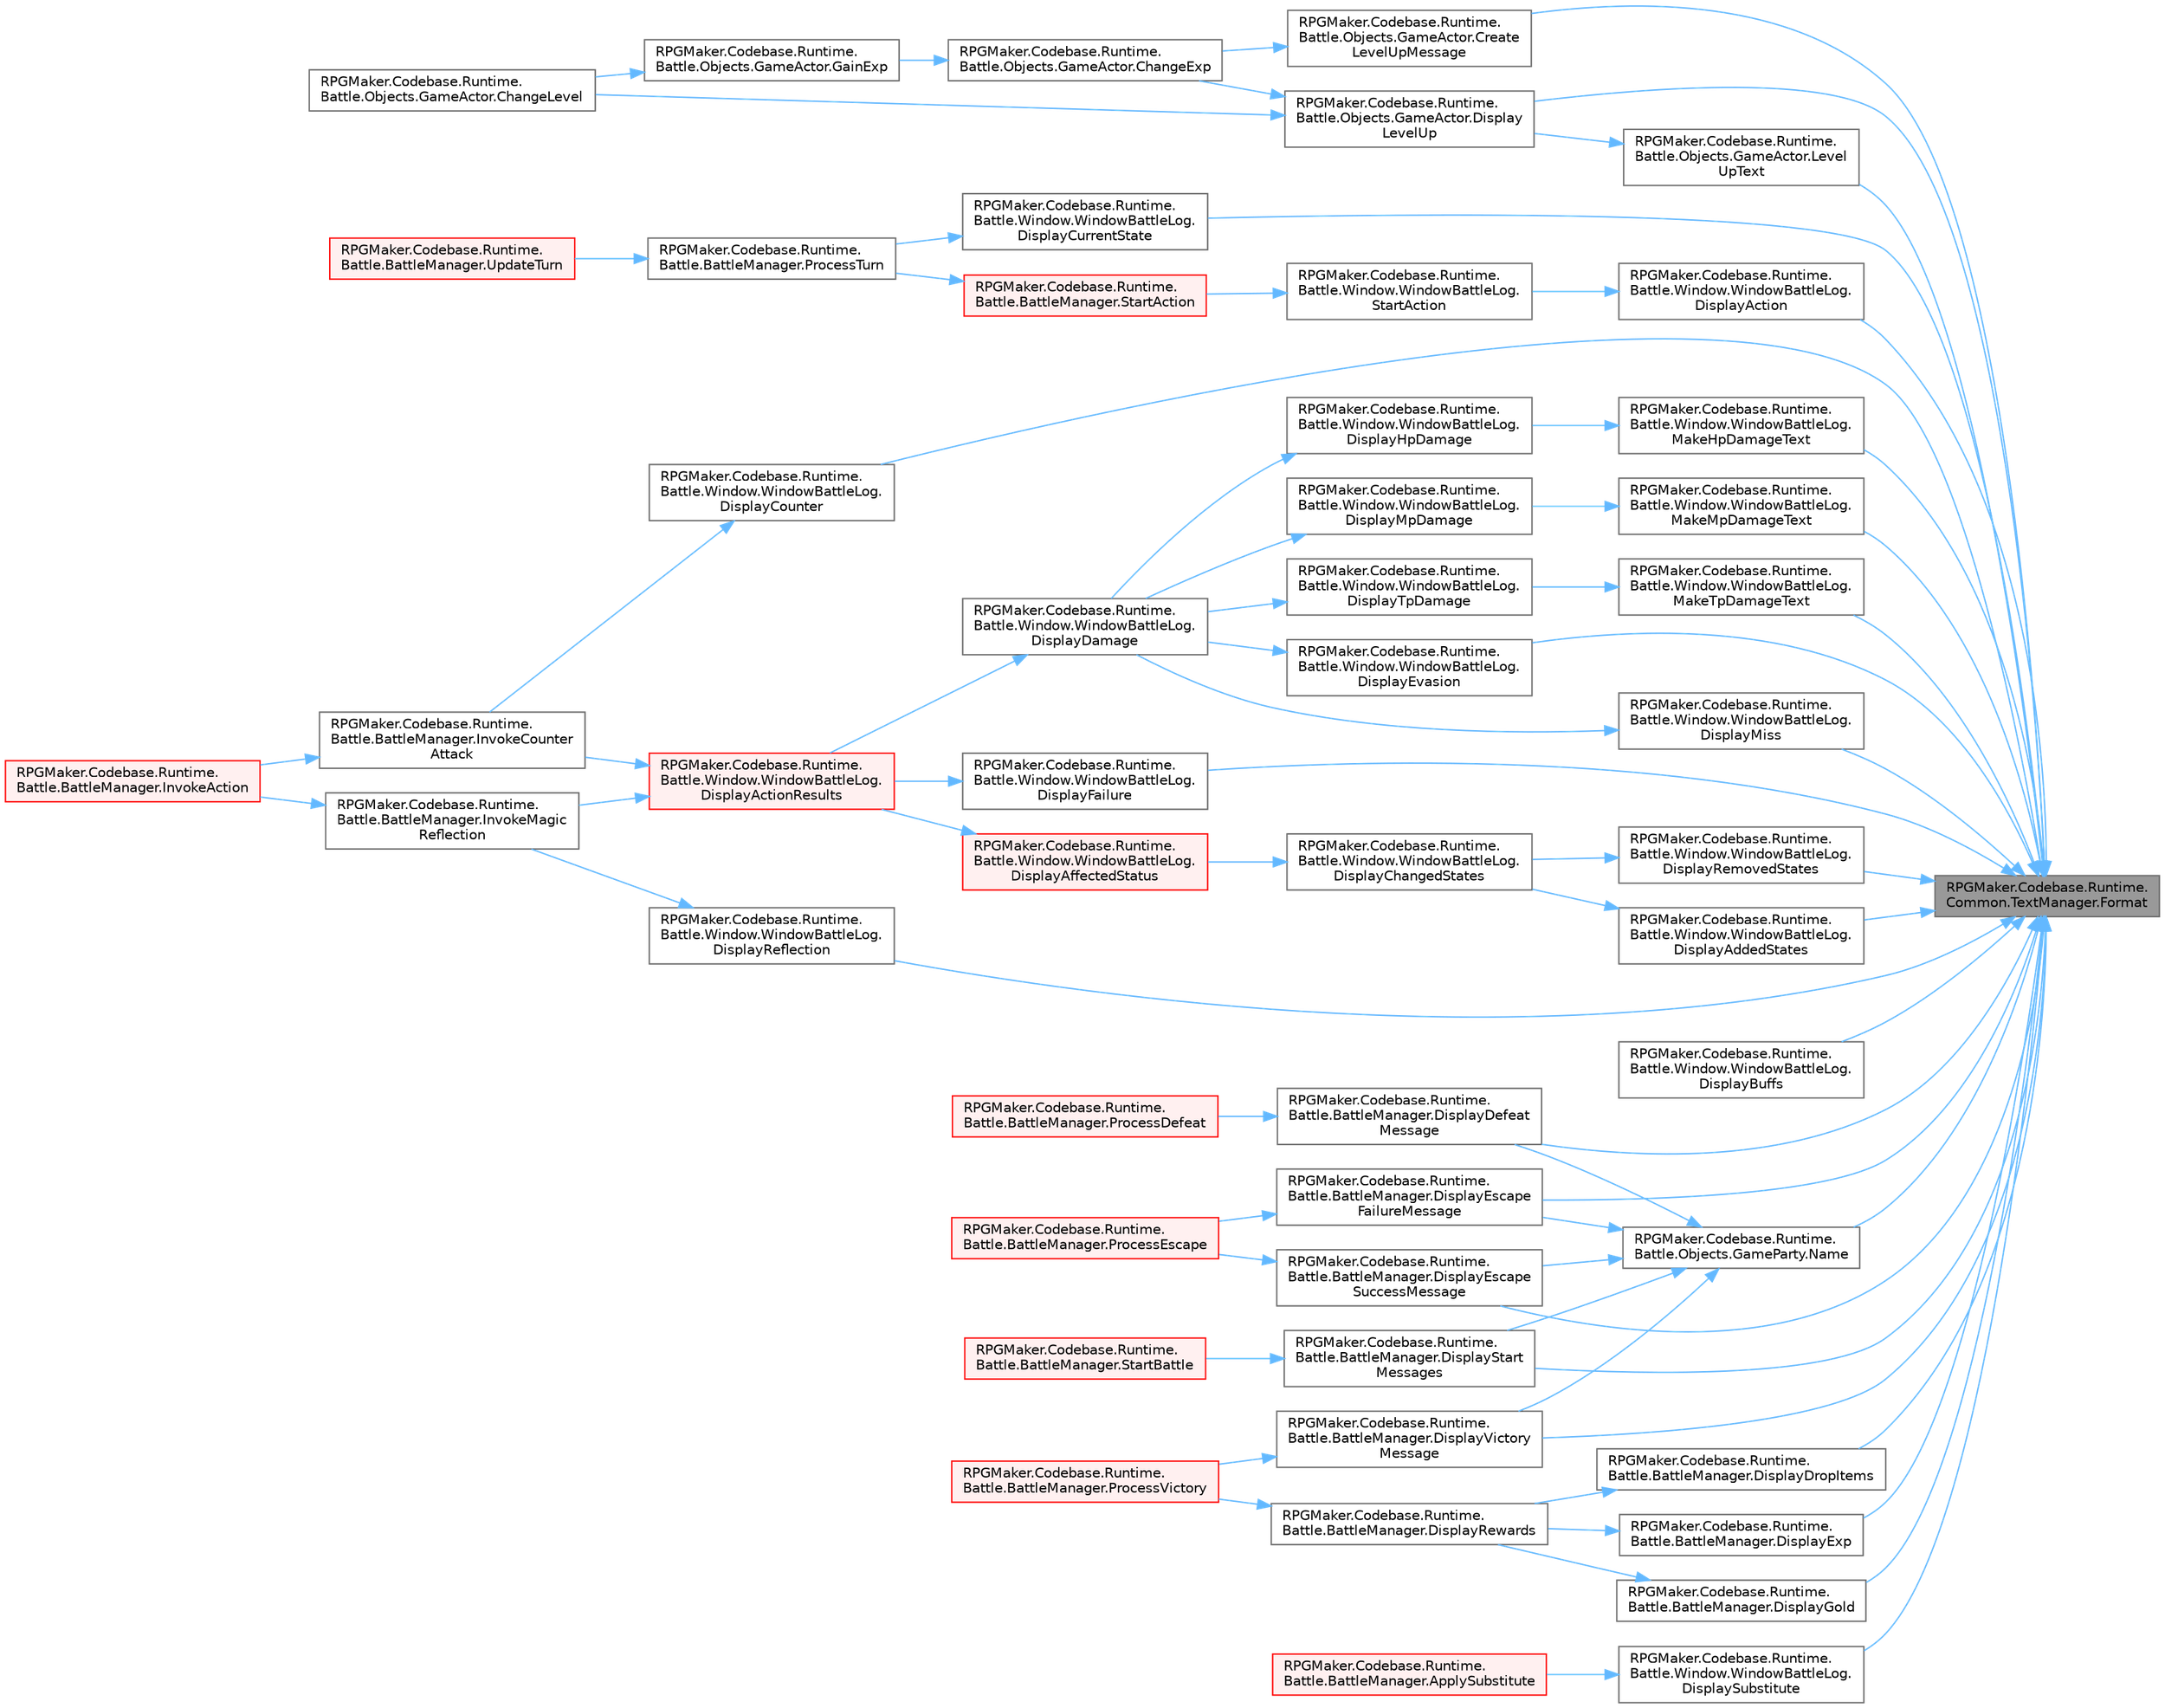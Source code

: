 digraph "RPGMaker.Codebase.Runtime.Common.TextManager.Format"
{
 // LATEX_PDF_SIZE
  bgcolor="transparent";
  edge [fontname=Helvetica,fontsize=10,labelfontname=Helvetica,labelfontsize=10];
  node [fontname=Helvetica,fontsize=10,shape=box,height=0.2,width=0.4];
  rankdir="RL";
  Node1 [id="Node000001",label="RPGMaker.Codebase.Runtime.\lCommon.TextManager.Format",height=0.2,width=0.4,color="gray40", fillcolor="grey60", style="filled", fontcolor="black",tooltip=" "];
  Node1 -> Node2 [id="edge1_Node000001_Node000002",dir="back",color="steelblue1",style="solid",tooltip=" "];
  Node2 [id="Node000002",label="RPGMaker.Codebase.Runtime.\lBattle.Objects.GameActor.Create\lLevelUpMessage",height=0.2,width=0.4,color="grey40", fillcolor="white", style="filled",URL="$db/dfc/class_r_p_g_maker_1_1_codebase_1_1_runtime_1_1_battle_1_1_objects_1_1_game_actor.html#a0957b5d6bc654c73f092734220230af8",tooltip="😁 [Uniteで追加されたメソッド]"];
  Node2 -> Node3 [id="edge2_Node000002_Node000003",dir="back",color="steelblue1",style="solid",tooltip=" "];
  Node3 [id="Node000003",label="RPGMaker.Codebase.Runtime.\lBattle.Objects.GameActor.ChangeExp",height=0.2,width=0.4,color="grey40", fillcolor="white", style="filled",URL="$db/dfc/class_r_p_g_maker_1_1_codebase_1_1_runtime_1_1_battle_1_1_objects_1_1_game_actor.html#a700ae58c5077b967dac66f1e08724008",tooltip="😁 経験値を加え、必要ならレベルアップ処理を行う"];
  Node3 -> Node4 [id="edge3_Node000003_Node000004",dir="back",color="steelblue1",style="solid",tooltip=" "];
  Node4 [id="Node000004",label="RPGMaker.Codebase.Runtime.\lBattle.Objects.GameActor.GainExp",height=0.2,width=0.4,color="grey40", fillcolor="white", style="filled",URL="$db/dfc/class_r_p_g_maker_1_1_codebase_1_1_runtime_1_1_battle_1_1_objects_1_1_game_actor.html#af1b0001a4d86c7c444da5e631990cc40",tooltip="😁 経験値取得処理"];
  Node4 -> Node5 [id="edge4_Node000004_Node000005",dir="back",color="steelblue1",style="solid",tooltip=" "];
  Node5 [id="Node000005",label="RPGMaker.Codebase.Runtime.\lBattle.Objects.GameActor.ChangeLevel",height=0.2,width=0.4,color="grey40", fillcolor="white", style="filled",URL="$db/dfc/class_r_p_g_maker_1_1_codebase_1_1_runtime_1_1_battle_1_1_objects_1_1_game_actor.html#a464a3c706d9eda7e7498f7a30d5e35c4",tooltip="😁 指定レベルに変更する"];
  Node1 -> Node6 [id="edge5_Node000001_Node000006",dir="back",color="steelblue1",style="solid",tooltip=" "];
  Node6 [id="Node000006",label="RPGMaker.Codebase.Runtime.\lBattle.Window.WindowBattleLog.\lDisplayAction",height=0.2,width=0.4,color="grey40", fillcolor="white", style="filled",URL="$d9/ded/class_r_p_g_maker_1_1_codebase_1_1_runtime_1_1_battle_1_1_window_1_1_window_battle_log.html#a10bf343b39b1e421716106cf289ef0d7",tooltip="😁 指定された行動( [スキル][アイテム]の使用 )を表示"];
  Node6 -> Node7 [id="edge6_Node000006_Node000007",dir="back",color="steelblue1",style="solid",tooltip=" "];
  Node7 [id="Node000007",label="RPGMaker.Codebase.Runtime.\lBattle.Window.WindowBattleLog.\lStartAction",height=0.2,width=0.4,color="grey40", fillcolor="white", style="filled",URL="$d9/ded/class_r_p_g_maker_1_1_codebase_1_1_runtime_1_1_battle_1_1_window_1_1_window_battle_log.html#ae73efc13c80e664d1f3e78f0402fdc26",tooltip="😁 行動の開始"];
  Node7 -> Node8 [id="edge7_Node000007_Node000008",dir="back",color="steelblue1",style="solid",tooltip=" "];
  Node8 [id="Node000008",label="RPGMaker.Codebase.Runtime.\lBattle.BattleManager.StartAction",height=0.2,width=0.4,color="red", fillcolor="#FFF0F0", style="filled",URL="$d3/d0c/class_r_p_g_maker_1_1_codebase_1_1_runtime_1_1_battle_1_1_battle_manager.html#abc5245ecc7cc228c39cc09d68856240d",tooltip="😁 アクション開始"];
  Node8 -> Node16 [id="edge8_Node000008_Node000016",dir="back",color="steelblue1",style="solid",tooltip=" "];
  Node16 [id="Node000016",label="RPGMaker.Codebase.Runtime.\lBattle.BattleManager.ProcessTurn",height=0.2,width=0.4,color="grey40", fillcolor="white", style="filled",URL="$d3/d0c/class_r_p_g_maker_1_1_codebase_1_1_runtime_1_1_battle_1_1_battle_manager.html#a2542f4b9c2a2f2c223a68bd230ab5374",tooltip="😁 ターン継続処理"];
  Node16 -> Node17 [id="edge9_Node000016_Node000017",dir="back",color="steelblue1",style="solid",tooltip=" "];
  Node17 [id="Node000017",label="RPGMaker.Codebase.Runtime.\lBattle.BattleManager.UpdateTurn",height=0.2,width=0.4,color="red", fillcolor="#FFF0F0", style="filled",URL="$d3/d0c/class_r_p_g_maker_1_1_codebase_1_1_runtime_1_1_battle_1_1_battle_manager.html#aa394caa485e94736c2113a2c94f72631",tooltip="😁 ターンのアップデート"];
  Node1 -> Node18 [id="edge10_Node000001_Node000018",dir="back",color="steelblue1",style="solid",tooltip=" "];
  Node18 [id="Node000018",label="RPGMaker.Codebase.Runtime.\lBattle.Window.WindowBattleLog.\lDisplayAddedStates",height=0.2,width=0.4,color="grey40", fillcolor="white", style="filled",URL="$d9/ded/class_r_p_g_maker_1_1_codebase_1_1_runtime_1_1_battle_1_1_window_1_1_window_battle_log.html#a1892f9b37dca453e1536cee38aa0c817",tooltip="😁 追加されたステートを表示"];
  Node18 -> Node19 [id="edge11_Node000018_Node000019",dir="back",color="steelblue1",style="solid",tooltip=" "];
  Node19 [id="Node000019",label="RPGMaker.Codebase.Runtime.\lBattle.Window.WindowBattleLog.\lDisplayChangedStates",height=0.2,width=0.4,color="grey40", fillcolor="white", style="filled",URL="$d9/ded/class_r_p_g_maker_1_1_codebase_1_1_runtime_1_1_battle_1_1_window_1_1_window_battle_log.html#a40b394bbdae0bf85ca1ed7d623ae7444",tooltip="😁 ステートの変化を表示"];
  Node19 -> Node20 [id="edge12_Node000019_Node000020",dir="back",color="steelblue1",style="solid",tooltip=" "];
  Node20 [id="Node000020",label="RPGMaker.Codebase.Runtime.\lBattle.Window.WindowBattleLog.\lDisplayAffectedStatus",height=0.2,width=0.4,color="red", fillcolor="#FFF0F0", style="filled",URL="$d9/ded/class_r_p_g_maker_1_1_codebase_1_1_runtime_1_1_battle_1_1_window_1_1_window_battle_log.html#ac7bd22053583ffffe3dc17a808e6d3e8",tooltip="😁 能力値変化を表示"];
  Node20 -> Node21 [id="edge13_Node000020_Node000021",dir="back",color="steelblue1",style="solid",tooltip=" "];
  Node21 [id="Node000021",label="RPGMaker.Codebase.Runtime.\lBattle.Window.WindowBattleLog.\lDisplayActionResults",height=0.2,width=0.4,color="red", fillcolor="#FFF0F0", style="filled",URL="$d9/ded/class_r_p_g_maker_1_1_codebase_1_1_runtime_1_1_battle_1_1_window_1_1_window_battle_log.html#ab246a22877ff89da0618ce6b9af9135e",tooltip="😁 行動結果を表示"];
  Node21 -> Node24 [id="edge14_Node000021_Node000024",dir="back",color="steelblue1",style="solid",tooltip=" "];
  Node24 [id="Node000024",label="RPGMaker.Codebase.Runtime.\lBattle.BattleManager.InvokeCounter\lAttack",height=0.2,width=0.4,color="grey40", fillcolor="white", style="filled",URL="$d3/d0c/class_r_p_g_maker_1_1_codebase_1_1_runtime_1_1_battle_1_1_battle_manager.html#aa5e71d48a02fd25c7b1ca22dd8bc51f3",tooltip="😁 指定対象が指定目標に対しての反撃アクションを起動する"];
  Node24 -> Node25 [id="edge15_Node000024_Node000025",dir="back",color="steelblue1",style="solid",tooltip=" "];
  Node25 [id="Node000025",label="RPGMaker.Codebase.Runtime.\lBattle.BattleManager.InvokeAction",height=0.2,width=0.4,color="red", fillcolor="#FFF0F0", style="filled",URL="$d3/d0c/class_r_p_g_maker_1_1_codebase_1_1_runtime_1_1_battle_1_1_battle_manager.html#a95f3c0da75e16c8679e47a5d11c0f9d6",tooltip="😁 指定対象が指定目標に対してのアクションを起動する"];
  Node21 -> Node26 [id="edge16_Node000021_Node000026",dir="back",color="steelblue1",style="solid",tooltip=" "];
  Node26 [id="Node000026",label="RPGMaker.Codebase.Runtime.\lBattle.BattleManager.InvokeMagic\lReflection",height=0.2,width=0.4,color="grey40", fillcolor="white", style="filled",URL="$d3/d0c/class_r_p_g_maker_1_1_codebase_1_1_runtime_1_1_battle_1_1_battle_manager.html#a44fa0b5be0eb1e4ef8ddb382c1954835",tooltip="😁 指定対象が指定目標に対しての魔法反射アクションを起動する"];
  Node26 -> Node25 [id="edge17_Node000026_Node000025",dir="back",color="steelblue1",style="solid",tooltip=" "];
  Node1 -> Node30 [id="edge18_Node000001_Node000030",dir="back",color="steelblue1",style="solid",tooltip=" "];
  Node30 [id="Node000030",label="RPGMaker.Codebase.Runtime.\lBattle.Window.WindowBattleLog.\lDisplayBuffs",height=0.2,width=0.4,color="grey40", fillcolor="white", style="filled",URL="$d9/ded/class_r_p_g_maker_1_1_codebase_1_1_runtime_1_1_battle_1_1_window_1_1_window_battle_log.html#a3c145b5338377893c59403520e4f3089",tooltip="😁 バフ表示"];
  Node1 -> Node31 [id="edge19_Node000001_Node000031",dir="back",color="steelblue1",style="solid",tooltip=" "];
  Node31 [id="Node000031",label="RPGMaker.Codebase.Runtime.\lBattle.Window.WindowBattleLog.\lDisplayCounter",height=0.2,width=0.4,color="grey40", fillcolor="white", style="filled",URL="$d9/ded/class_r_p_g_maker_1_1_codebase_1_1_runtime_1_1_battle_1_1_window_1_1_window_battle_log.html#aa376d393f6db742fc866bde9339cecf6",tooltip="😁 カウンター攻撃を表示"];
  Node31 -> Node24 [id="edge20_Node000031_Node000024",dir="back",color="steelblue1",style="solid",tooltip=" "];
  Node1 -> Node32 [id="edge21_Node000001_Node000032",dir="back",color="steelblue1",style="solid",tooltip=" "];
  Node32 [id="Node000032",label="RPGMaker.Codebase.Runtime.\lBattle.Window.WindowBattleLog.\lDisplayCurrentState",height=0.2,width=0.4,color="grey40", fillcolor="white", style="filled",URL="$d9/ded/class_r_p_g_maker_1_1_codebase_1_1_runtime_1_1_battle_1_1_window_1_1_window_battle_log.html#a792f3792a182a78120a1e4465bf961b4",tooltip="😁 現在のステートを表示"];
  Node32 -> Node16 [id="edge22_Node000032_Node000016",dir="back",color="steelblue1",style="solid",tooltip=" "];
  Node1 -> Node33 [id="edge23_Node000001_Node000033",dir="back",color="steelblue1",style="solid",tooltip=" "];
  Node33 [id="Node000033",label="RPGMaker.Codebase.Runtime.\lBattle.BattleManager.DisplayDefeat\lMessage",height=0.2,width=0.4,color="grey40", fillcolor="white", style="filled",URL="$d3/d0c/class_r_p_g_maker_1_1_codebase_1_1_runtime_1_1_battle_1_1_battle_manager.html#a3ed9f2746cd4744e9dd5f2c95e343e6e",tooltip="😁 [敗北]メッセージを表示"];
  Node33 -> Node34 [id="edge24_Node000033_Node000034",dir="back",color="steelblue1",style="solid",tooltip=" "];
  Node34 [id="Node000034",label="RPGMaker.Codebase.Runtime.\lBattle.BattleManager.ProcessDefeat",height=0.2,width=0.4,color="red", fillcolor="#FFF0F0", style="filled",URL="$d3/d0c/class_r_p_g_maker_1_1_codebase_1_1_runtime_1_1_battle_1_1_battle_manager.html#ab7d517d19ac44790fa3fe4109887adc9",tooltip="😁 敗北処理"];
  Node1 -> Node37 [id="edge25_Node000001_Node000037",dir="back",color="steelblue1",style="solid",tooltip=" "];
  Node37 [id="Node000037",label="RPGMaker.Codebase.Runtime.\lBattle.BattleManager.DisplayDropItems",height=0.2,width=0.4,color="grey40", fillcolor="white", style="filled",URL="$d3/d0c/class_r_p_g_maker_1_1_codebase_1_1_runtime_1_1_battle_1_1_battle_manager.html#ae00ddfbd9e34363f8935582d70f00ec3",tooltip="😁 [アイテム獲得]メッセージを表示"];
  Node37 -> Node38 [id="edge26_Node000037_Node000038",dir="back",color="steelblue1",style="solid",tooltip=" "];
  Node38 [id="Node000038",label="RPGMaker.Codebase.Runtime.\lBattle.BattleManager.DisplayRewards",height=0.2,width=0.4,color="grey40", fillcolor="white", style="filled",URL="$d3/d0c/class_r_p_g_maker_1_1_codebase_1_1_runtime_1_1_battle_1_1_battle_manager.html#a0b52a11a196ebfced24c9040f0649b8d",tooltip="😁 報酬(経験値・お金・アイテム)メッセージを表示"];
  Node38 -> Node39 [id="edge27_Node000038_Node000039",dir="back",color="steelblue1",style="solid",tooltip=" "];
  Node39 [id="Node000039",label="RPGMaker.Codebase.Runtime.\lBattle.BattleManager.ProcessVictory",height=0.2,width=0.4,color="red", fillcolor="#FFF0F0", style="filled",URL="$d3/d0c/class_r_p_g_maker_1_1_codebase_1_1_runtime_1_1_battle_1_1_battle_manager.html#a10d228bcabfa660dda1837b88cf139f9",tooltip="😁 勝利処理"];
  Node1 -> Node40 [id="edge28_Node000001_Node000040",dir="back",color="steelblue1",style="solid",tooltip=" "];
  Node40 [id="Node000040",label="RPGMaker.Codebase.Runtime.\lBattle.BattleManager.DisplayEscape\lFailureMessage",height=0.2,width=0.4,color="grey40", fillcolor="white", style="filled",URL="$d3/d0c/class_r_p_g_maker_1_1_codebase_1_1_runtime_1_1_battle_1_1_battle_manager.html#ab2127edfd9ca51fd6628471ad7641d38",tooltip="😁 [逃走失敗]メッセージを表示"];
  Node40 -> Node41 [id="edge29_Node000040_Node000041",dir="back",color="steelblue1",style="solid",tooltip=" "];
  Node41 [id="Node000041",label="RPGMaker.Codebase.Runtime.\lBattle.BattleManager.ProcessEscape",height=0.2,width=0.4,color="red", fillcolor="#FFF0F0", style="filled",URL="$d3/d0c/class_r_p_g_maker_1_1_codebase_1_1_runtime_1_1_battle_1_1_battle_manager.html#a038e353195b544c8608e572e8a12cc40",tooltip="😁 逃走処理を行い、逃走が成功したか返す"];
  Node1 -> Node46 [id="edge30_Node000001_Node000046",dir="back",color="steelblue1",style="solid",tooltip=" "];
  Node46 [id="Node000046",label="RPGMaker.Codebase.Runtime.\lBattle.BattleManager.DisplayEscape\lSuccessMessage",height=0.2,width=0.4,color="grey40", fillcolor="white", style="filled",URL="$d3/d0c/class_r_p_g_maker_1_1_codebase_1_1_runtime_1_1_battle_1_1_battle_manager.html#ab554a64eac9ffa059993976cb7fb9d42",tooltip="😁 [逃走成功]メッセージを表示"];
  Node46 -> Node41 [id="edge31_Node000046_Node000041",dir="back",color="steelblue1",style="solid",tooltip=" "];
  Node1 -> Node47 [id="edge32_Node000001_Node000047",dir="back",color="steelblue1",style="solid",tooltip=" "];
  Node47 [id="Node000047",label="RPGMaker.Codebase.Runtime.\lBattle.Window.WindowBattleLog.\lDisplayEvasion",height=0.2,width=0.4,color="grey40", fillcolor="white", style="filled",URL="$d9/ded/class_r_p_g_maker_1_1_codebase_1_1_runtime_1_1_battle_1_1_window_1_1_window_battle_log.html#adc4b58bb53ad6e1ed8d39dfdb2793848",tooltip="😁 回避を表示"];
  Node47 -> Node48 [id="edge33_Node000047_Node000048",dir="back",color="steelblue1",style="solid",tooltip=" "];
  Node48 [id="Node000048",label="RPGMaker.Codebase.Runtime.\lBattle.Window.WindowBattleLog.\lDisplayDamage",height=0.2,width=0.4,color="grey40", fillcolor="white", style="filled",URL="$d9/ded/class_r_p_g_maker_1_1_codebase_1_1_runtime_1_1_battle_1_1_window_1_1_window_battle_log.html#abf115ed20be7d209c4c29e677ed0ee8b",tooltip="😁 ダメージ表示"];
  Node48 -> Node21 [id="edge34_Node000048_Node000021",dir="back",color="steelblue1",style="solid",tooltip=" "];
  Node1 -> Node49 [id="edge35_Node000001_Node000049",dir="back",color="steelblue1",style="solid",tooltip=" "];
  Node49 [id="Node000049",label="RPGMaker.Codebase.Runtime.\lBattle.BattleManager.DisplayExp",height=0.2,width=0.4,color="grey40", fillcolor="white", style="filled",URL="$d3/d0c/class_r_p_g_maker_1_1_codebase_1_1_runtime_1_1_battle_1_1_battle_manager.html#a24b7d633a99de14c50426e6b26b3a708",tooltip="😁 [経験値獲得]メッセージを表示"];
  Node49 -> Node38 [id="edge36_Node000049_Node000038",dir="back",color="steelblue1",style="solid",tooltip=" "];
  Node1 -> Node50 [id="edge37_Node000001_Node000050",dir="back",color="steelblue1",style="solid",tooltip=" "];
  Node50 [id="Node000050",label="RPGMaker.Codebase.Runtime.\lBattle.Window.WindowBattleLog.\lDisplayFailure",height=0.2,width=0.4,color="grey40", fillcolor="white", style="filled",URL="$d9/ded/class_r_p_g_maker_1_1_codebase_1_1_runtime_1_1_battle_1_1_window_1_1_window_battle_log.html#a55b4dcabe09b1d54057da4da1f27b838",tooltip="😁 行動失敗を表示"];
  Node50 -> Node21 [id="edge38_Node000050_Node000021",dir="back",color="steelblue1",style="solid",tooltip=" "];
  Node1 -> Node51 [id="edge39_Node000001_Node000051",dir="back",color="steelblue1",style="solid",tooltip=" "];
  Node51 [id="Node000051",label="RPGMaker.Codebase.Runtime.\lBattle.BattleManager.DisplayGold",height=0.2,width=0.4,color="grey40", fillcolor="white", style="filled",URL="$d3/d0c/class_r_p_g_maker_1_1_codebase_1_1_runtime_1_1_battle_1_1_battle_manager.html#a0bcb9c1ac3f07b190cdffba6b8a4aa3b",tooltip="😁 [お金獲得]メッセージを表示"];
  Node51 -> Node38 [id="edge40_Node000051_Node000038",dir="back",color="steelblue1",style="solid",tooltip=" "];
  Node1 -> Node52 [id="edge41_Node000001_Node000052",dir="back",color="steelblue1",style="solid",tooltip=" "];
  Node52 [id="Node000052",label="RPGMaker.Codebase.Runtime.\lBattle.Objects.GameActor.Display\lLevelUp",height=0.2,width=0.4,color="grey40", fillcolor="white", style="filled",URL="$db/dfc/class_r_p_g_maker_1_1_codebase_1_1_runtime_1_1_battle_1_1_objects_1_1_game_actor.html#acbc04d15e0825744a9e79ef6c40da93e",tooltip="😁 レベルアップの表示"];
  Node52 -> Node3 [id="edge42_Node000052_Node000003",dir="back",color="steelblue1",style="solid",tooltip=" "];
  Node52 -> Node5 [id="edge43_Node000052_Node000005",dir="back",color="steelblue1",style="solid",tooltip=" "];
  Node1 -> Node53 [id="edge44_Node000001_Node000053",dir="back",color="steelblue1",style="solid",tooltip=" "];
  Node53 [id="Node000053",label="RPGMaker.Codebase.Runtime.\lBattle.Window.WindowBattleLog.\lDisplayMiss",height=0.2,width=0.4,color="grey40", fillcolor="white", style="filled",URL="$d9/ded/class_r_p_g_maker_1_1_codebase_1_1_runtime_1_1_battle_1_1_window_1_1_window_battle_log.html#aedf28322d31b0a6b31d5b85ecae93a76",tooltip="😁 攻撃の失敗を表示"];
  Node53 -> Node48 [id="edge45_Node000053_Node000048",dir="back",color="steelblue1",style="solid",tooltip=" "];
  Node1 -> Node54 [id="edge46_Node000001_Node000054",dir="back",color="steelblue1",style="solid",tooltip=" "];
  Node54 [id="Node000054",label="RPGMaker.Codebase.Runtime.\lBattle.Window.WindowBattleLog.\lDisplayReflection",height=0.2,width=0.4,color="grey40", fillcolor="white", style="filled",URL="$d9/ded/class_r_p_g_maker_1_1_codebase_1_1_runtime_1_1_battle_1_1_window_1_1_window_battle_log.html#abd3ba598601d98f56a096b29d28af429",tooltip="😁 反射を表示"];
  Node54 -> Node26 [id="edge47_Node000054_Node000026",dir="back",color="steelblue1",style="solid",tooltip=" "];
  Node1 -> Node55 [id="edge48_Node000001_Node000055",dir="back",color="steelblue1",style="solid",tooltip=" "];
  Node55 [id="Node000055",label="RPGMaker.Codebase.Runtime.\lBattle.Window.WindowBattleLog.\lDisplayRemovedStates",height=0.2,width=0.4,color="grey40", fillcolor="white", style="filled",URL="$d9/ded/class_r_p_g_maker_1_1_codebase_1_1_runtime_1_1_battle_1_1_window_1_1_window_battle_log.html#a0638e6ce860374c4f1e6c0d11714f8d6",tooltip="😁 ステートが外れたことを表示"];
  Node55 -> Node19 [id="edge49_Node000055_Node000019",dir="back",color="steelblue1",style="solid",tooltip=" "];
  Node1 -> Node56 [id="edge50_Node000001_Node000056",dir="back",color="steelblue1",style="solid",tooltip=" "];
  Node56 [id="Node000056",label="RPGMaker.Codebase.Runtime.\lBattle.BattleManager.DisplayStart\lMessages",height=0.2,width=0.4,color="grey40", fillcolor="white", style="filled",URL="$d3/d0c/class_r_p_g_maker_1_1_codebase_1_1_runtime_1_1_battle_1_1_battle_manager.html#a54b908b95809651df2167e908c6fd026",tooltip="😁 [出現]メッセージを表示"];
  Node56 -> Node57 [id="edge51_Node000056_Node000057",dir="back",color="steelblue1",style="solid",tooltip=" "];
  Node57 [id="Node000057",label="RPGMaker.Codebase.Runtime.\lBattle.BattleManager.StartBattle",height=0.2,width=0.4,color="red", fillcolor="#FFF0F0", style="filled",URL="$d3/d0c/class_r_p_g_maker_1_1_codebase_1_1_runtime_1_1_battle_1_1_battle_manager.html#a229709f8943369d529f47e3ebf1b8b49",tooltip="😁 戦闘開始"];
  Node1 -> Node58 [id="edge52_Node000001_Node000058",dir="back",color="steelblue1",style="solid",tooltip=" "];
  Node58 [id="Node000058",label="RPGMaker.Codebase.Runtime.\lBattle.Window.WindowBattleLog.\lDisplaySubstitute",height=0.2,width=0.4,color="grey40", fillcolor="white", style="filled",URL="$d9/ded/class_r_p_g_maker_1_1_codebase_1_1_runtime_1_1_battle_1_1_window_1_1_window_battle_log.html#adf2bd7970343a0711746e18cf1d94435",tooltip="😁 [かばう]行動を表示"];
  Node58 -> Node59 [id="edge53_Node000058_Node000059",dir="back",color="steelblue1",style="solid",tooltip=" "];
  Node59 [id="Node000059",label="RPGMaker.Codebase.Runtime.\lBattle.BattleManager.ApplySubstitute",height=0.2,width=0.4,color="red", fillcolor="#FFF0F0", style="filled",URL="$d3/d0c/class_r_p_g_maker_1_1_codebase_1_1_runtime_1_1_battle_1_1_battle_manager.html#af4e4839300137c597bddc0c87bbde721",tooltip="😁 対象が死んでいるなどしたら、代わりを選んで返す。 問題なければ、対象をそのまま返す"];
  Node1 -> Node60 [id="edge54_Node000001_Node000060",dir="back",color="steelblue1",style="solid",tooltip=" "];
  Node60 [id="Node000060",label="RPGMaker.Codebase.Runtime.\lBattle.BattleManager.DisplayVictory\lMessage",height=0.2,width=0.4,color="grey40", fillcolor="white", style="filled",URL="$d3/d0c/class_r_p_g_maker_1_1_codebase_1_1_runtime_1_1_battle_1_1_battle_manager.html#a349ea5677abcbc27c76e88d9f8c44012",tooltip="😁 [勝利]メッセージを表示"];
  Node60 -> Node39 [id="edge55_Node000060_Node000039",dir="back",color="steelblue1",style="solid",tooltip=" "];
  Node1 -> Node61 [id="edge56_Node000001_Node000061",dir="back",color="steelblue1",style="solid",tooltip=" "];
  Node61 [id="Node000061",label="RPGMaker.Codebase.Runtime.\lBattle.Objects.GameActor.Level\lUpText",height=0.2,width=0.4,color="grey40", fillcolor="white", style="filled",URL="$db/dfc/class_r_p_g_maker_1_1_codebase_1_1_runtime_1_1_battle_1_1_objects_1_1_game_actor.html#a57a2d3a9b264758d6c53124987efdffa",tooltip="😁 [Uniteで追加されたメソッド]"];
  Node61 -> Node52 [id="edge57_Node000061_Node000052",dir="back",color="steelblue1",style="solid",tooltip=" "];
  Node1 -> Node62 [id="edge58_Node000001_Node000062",dir="back",color="steelblue1",style="solid",tooltip=" "];
  Node62 [id="Node000062",label="RPGMaker.Codebase.Runtime.\lBattle.Window.WindowBattleLog.\lMakeHpDamageText",height=0.2,width=0.4,color="grey40", fillcolor="white", style="filled",URL="$d9/ded/class_r_p_g_maker_1_1_codebase_1_1_runtime_1_1_battle_1_1_window_1_1_window_battle_log.html#afc5ac451ed8f152ec218f592e51d5394",tooltip="😁 HPへのダメージのメッセージを生成"];
  Node62 -> Node63 [id="edge59_Node000062_Node000063",dir="back",color="steelblue1",style="solid",tooltip=" "];
  Node63 [id="Node000063",label="RPGMaker.Codebase.Runtime.\lBattle.Window.WindowBattleLog.\lDisplayHpDamage",height=0.2,width=0.4,color="grey40", fillcolor="white", style="filled",URL="$d9/ded/class_r_p_g_maker_1_1_codebase_1_1_runtime_1_1_battle_1_1_window_1_1_window_battle_log.html#aa86e662541d42ced737d1d6324f7815d",tooltip="😁 HPへのダメージを表示"];
  Node63 -> Node48 [id="edge60_Node000063_Node000048",dir="back",color="steelblue1",style="solid",tooltip=" "];
  Node1 -> Node64 [id="edge61_Node000001_Node000064",dir="back",color="steelblue1",style="solid",tooltip=" "];
  Node64 [id="Node000064",label="RPGMaker.Codebase.Runtime.\lBattle.Window.WindowBattleLog.\lMakeMpDamageText",height=0.2,width=0.4,color="grey40", fillcolor="white", style="filled",URL="$d9/ded/class_r_p_g_maker_1_1_codebase_1_1_runtime_1_1_battle_1_1_window_1_1_window_battle_log.html#aa1e29dfddd42b3b236c3802adfe9727f",tooltip="😁 MPへのダメージのメッセージを生成"];
  Node64 -> Node65 [id="edge62_Node000064_Node000065",dir="back",color="steelblue1",style="solid",tooltip=" "];
  Node65 [id="Node000065",label="RPGMaker.Codebase.Runtime.\lBattle.Window.WindowBattleLog.\lDisplayMpDamage",height=0.2,width=0.4,color="grey40", fillcolor="white", style="filled",URL="$d9/ded/class_r_p_g_maker_1_1_codebase_1_1_runtime_1_1_battle_1_1_window_1_1_window_battle_log.html#a16e23966974ad6a04bdc3fce7ed1b734",tooltip="😁 MPへのダメージを表示"];
  Node65 -> Node48 [id="edge63_Node000065_Node000048",dir="back",color="steelblue1",style="solid",tooltip=" "];
  Node1 -> Node66 [id="edge64_Node000001_Node000066",dir="back",color="steelblue1",style="solid",tooltip=" "];
  Node66 [id="Node000066",label="RPGMaker.Codebase.Runtime.\lBattle.Window.WindowBattleLog.\lMakeTpDamageText",height=0.2,width=0.4,color="grey40", fillcolor="white", style="filled",URL="$d9/ded/class_r_p_g_maker_1_1_codebase_1_1_runtime_1_1_battle_1_1_window_1_1_window_battle_log.html#a517fb1458c794bb661017f3d675b795a",tooltip="😁 TPへのダメージのメッセージを生成"];
  Node66 -> Node67 [id="edge65_Node000066_Node000067",dir="back",color="steelblue1",style="solid",tooltip=" "];
  Node67 [id="Node000067",label="RPGMaker.Codebase.Runtime.\lBattle.Window.WindowBattleLog.\lDisplayTpDamage",height=0.2,width=0.4,color="grey40", fillcolor="white", style="filled",URL="$d9/ded/class_r_p_g_maker_1_1_codebase_1_1_runtime_1_1_battle_1_1_window_1_1_window_battle_log.html#a79ecb04ece0dfef5ea7ee5bfb89da8f2",tooltip="😁 TPへのダメージを表示"];
  Node67 -> Node48 [id="edge66_Node000067_Node000048",dir="back",color="steelblue1",style="solid",tooltip=" "];
  Node1 -> Node68 [id="edge67_Node000001_Node000068",dir="back",color="steelblue1",style="solid",tooltip=" "];
  Node68 [id="Node000068",label="RPGMaker.Codebase.Runtime.\lBattle.Objects.GameParty.Name",height=0.2,width=0.4,color="grey40", fillcolor="white", style="filled",URL="$d7/db3/class_r_p_g_maker_1_1_codebase_1_1_runtime_1_1_battle_1_1_objects_1_1_game_party.html#acb1f26518e8d482175768364997f45e3",tooltip="😁 パーティの名前を返す。 ひとりの時は「アクター名」、複数いる時は「アクター名たち」(規定値)"];
  Node68 -> Node33 [id="edge68_Node000068_Node000033",dir="back",color="steelblue1",style="solid",tooltip=" "];
  Node68 -> Node40 [id="edge69_Node000068_Node000040",dir="back",color="steelblue1",style="solid",tooltip=" "];
  Node68 -> Node46 [id="edge70_Node000068_Node000046",dir="back",color="steelblue1",style="solid",tooltip=" "];
  Node68 -> Node56 [id="edge71_Node000068_Node000056",dir="back",color="steelblue1",style="solid",tooltip=" "];
  Node68 -> Node60 [id="edge72_Node000068_Node000060",dir="back",color="steelblue1",style="solid",tooltip=" "];
}
